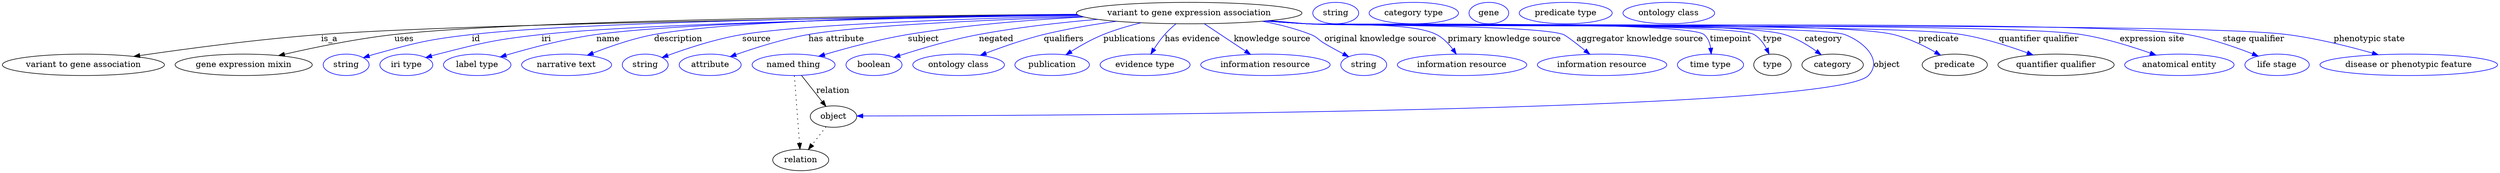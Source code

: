 digraph {
	graph [bb="0,0,4182.7,283"];
	node [label="\N"];
	"variant to gene expression association"	[height=0.5,
		label="variant to gene expression association",
		pos="1987.8,265",
		width=5.2537];
	"variant to gene association"	[height=0.5,
		pos="135.84,178",
		width=3.7733];
	"variant to gene expression association" -> "variant to gene association"	[label=is_a,
		lp="548.84,221.5",
		pos="e,220.43,192.11 1801.5,261.85 1466.6,257.59 775.3,246.92 534.84,229 430.35,221.21 311.24,205.37 230.57,193.6"];
	"gene expression mixin"	[height=0.5,
		pos="404.84,178",
		width=3.1955];
	"variant to gene expression association" -> "gene expression mixin"	[label=uses,
		lp="673.34,221.5",
		pos="e,463.46,193.57 1799.8,262.99 1486.9,260.64 872.35,253.04 656.84,229 594.09,222 523.68,207.45 473.27,195.85"];
	id	[color=blue,
		height=0.5,
		label=string,
		pos="575.84,178",
		width=1.0652];
	"variant to gene expression association" -> id	[color=blue,
		label=id,
		lp="793.84,221.5",
		pos="e,604.82,190 1800.3,262.44 1513.1,259.39 977.23,250.89 786.84,229 713.41,220.56 695.07,215.72 623.84,196 620.73,195.14 617.53,194.18 \
614.33,193.16",
		style=solid];
	iri	[color=blue,
		height=0.5,
		label="iri type",
		pos="676.84,178",
		width=1.2277];
	"variant to gene expression association" -> iri	[color=blue,
		label=iri,
		lp="911.84,221.5",
		pos="e,709.45,190.15 1802.2,261.49 1539.4,257.33 1072.2,247.57 903.84,229 825.6,220.37 806.12,215.39 729.84,196 726.41,195.13 722.88,\
194.16 719.34,193.14",
		style=solid];
	name	[color=blue,
		height=0.5,
		label="label type",
		pos="795.84,178",
		width=1.5707];
	"variant to gene expression association" -> name	[color=blue,
		label=name,
		lp="1014.8,221.5",
		pos="e,834.25,191.26 1801.1,262.05 1557.6,258.7 1145.1,250.05 994.84,229 942.48,221.66 883.94,206.03 843.99,194.18",
		style=solid];
	description	[color=blue,
		height=0.5,
		label="narrative text",
		pos="945.84,178",
		width=2.0943];
	"variant to gene expression association" -> description	[color=blue,
		label=description,
		lp="1132.3,221.5",
		pos="e,980.47,194.06 1799.4,263.05 1577.5,260.81 1222.5,253.38 1091.8,229 1056.6,222.42 1018.3,209.05 989.75,197.79",
		style=solid];
	source	[color=blue,
		height=0.5,
		label=string,
		pos="1077.8,178",
		width=1.0652];
	"variant to gene expression association" -> source	[color=blue,
		label=source,
		lp="1262.8,221.5",
		pos="e,1106.1,190.36 1805,260.38 1619,255.81 1343.6,246.36 1238.8,229 1195.5,221.82 1147.7,205.89 1115.5,193.93",
		style=solid];
	"has attribute"	[color=blue,
		height=0.5,
		label=attribute,
		pos="1185.8,178",
		width=1.4443];
	"variant to gene expression association" -> "has attribute"	[color=blue,
		label="has attribute",
		lp="1396.8,221.5",
		pos="e,1219.5,191.88 1809.3,259.01 1651.9,253.73 1434.8,244.05 1349.8,229 1308,221.59 1261.8,206.9 1229.2,195.35",
		style=solid];
	subject	[color=blue,
		height=0.5,
		label="named thing",
		pos="1325.8,178",
		width=1.9318];
	"variant to gene expression association" -> subject	[color=blue,
		label=subject,
		lp="1541.8,221.5",
		pos="e,1368,192.48 1811,258.57 1722,253.9 1612.7,245.19 1515.8,229 1468.4,221.07 1415.7,206.72 1377.8,195.43",
		style=solid];
	negated	[color=blue,
		height=0.5,
		label=boolean,
		pos="1459.8,178",
		width=1.2999];
	"variant to gene expression association" -> negated	[color=blue,
		label=negated,
		lp="1663.8,221.5",
		pos="e,1493.3,190.6 1834.1,254.46 1771.9,249.12 1699.6,241.03 1634.8,229 1589.2,220.52 1538.3,205.29 1503.2,193.86",
		style=solid];
	qualifiers	[color=blue,
		height=0.5,
		label="ontology class",
		pos="1600.8,178",
		width=2.1304];
	"variant to gene expression association" -> qualifiers	[color=blue,
		label=qualifiers,
		lp="1777.3,221.5",
		pos="e,1637.3,193.95 1865.9,251.24 1826.7,245.87 1783.1,238.59 1743.8,229 1710.7,220.91 1674.4,208.18 1646.7,197.59",
		style=solid];
	publications	[color=blue,
		height=0.5,
		label=publication,
		pos="1757.8,178",
		width=1.7332];
	"variant to gene expression association" -> publications	[color=blue,
		label=publications,
		lp="1887.8,221.5",
		pos="e,1781,194.94 1907,248.66 1886,243.53 1863.8,237.02 1843.8,229 1825.1,221.46 1805.5,210.36 1789.8,200.54",
		style=solid];
	"has evidence"	[color=blue,
		height=0.5,
		label="evidence type",
		pos="1913.8,178",
		width=2.0943];
	"variant to gene expression association" -> "has evidence"	[color=blue,
		label="has evidence",
		lp="1993.3,221.5",
		pos="e,1923.4,196.05 1965.5,246.9 1959.1,241.51 1952.4,235.31 1946.8,229 1940.3,221.56 1934,212.72 1928.7,204.55",
		style=solid];
	"knowledge source"	[color=blue,
		height=0.5,
		label="information resource",
		pos="2115.8,178",
		width=3.015];
	"variant to gene expression association" -> "knowledge source"	[color=blue,
		label="knowledge source",
		lp="2127.3,221.5",
		pos="e,2090.7,195.54 2013.2,247.08 2027.7,237.38 2046.3,224.99 2062.8,214 2069.1,209.85 2075.8,205.43 2082.2,201.18",
		style=solid];
	"original knowledge source"	[color=blue,
		height=0.5,
		label=string,
		pos="2280.8,178",
		width=1.0652];
	"variant to gene expression association" -> "original knowledge source"	[color=blue,
		label="original knowledge source",
		lp="2308.8,221.5",
		pos="e,2255.5,191.77 2110.6,251.27 2137.9,246.16 2166.3,239.01 2191.8,229 2203.2,224.54 2204.3,220.2 2214.8,214 2224.9,208.05 2236.1,\
201.94 2246.4,196.52",
		style=solid];
	"primary knowledge source"	[color=blue,
		height=0.5,
		label="information resource",
		pos="2445.8,178",
		width=3.015];
	"variant to gene expression association" -> "primary knowledge source"	[color=blue,
		label="primary knowledge source",
		lp="2516.8,221.5",
		pos="e,2436.1,196.01 2122.8,252.36 2143.9,250.55 2165.5,248.72 2185.8,247 2234.1,242.93 2359.7,250.99 2402.8,229 2413.8,223.42 2423.1,\
213.75 2430.2,204.39",
		style=solid];
	"aggregator knowledge source"	[color=blue,
		height=0.5,
		label="information resource",
		pos="2680.8,178",
		width=3.015];
	"variant to gene expression association" -> "aggregator knowledge source"	[color=blue,
		label="aggregator knowledge source",
		lp="2744.3,221.5",
		pos="e,2660.2,195.87 2118.5,251.96 2141,250.13 2164.1,248.39 2185.8,247 2233.6,243.95 2570.9,245.34 2615.8,229 2620.2,227.42 2637,214.49 \
2652.4,202.18",
		style=solid];
	timepoint	[color=blue,
		height=0.5,
		label="time type",
		pos="2862.8,178",
		width=1.5346];
	"variant to gene expression association" -> timepoint	[color=blue,
		label=timepoint,
		lp="2896.8,221.5",
		pos="e,2864,196.1 2116.9,251.82 2139.8,249.97 2163.5,248.26 2185.8,247 2222.8,244.92 2823.3,252.58 2851.8,229 2858.6,223.45 2861.7,214.8 \
2863.1,206.26",
		style=solid];
	type	[height=0.5,
		pos="2966.8,178",
		width=0.86659];
	"variant to gene expression association" -> type	[color=blue,
		label=type,
		lp="2966.8,221.5",
		pos="e,2961.2,196.12 2116.6,251.78 2139.7,249.93 2163.4,248.23 2185.8,247 2227.5,244.72 2899.7,249.71 2935.8,229 2945,223.73 2951.9,214.5 \
2956.8,205.39",
		style=solid];
	category	[height=0.5,
		pos="3067.8,178",
		width=1.4263];
	"variant to gene expression association" -> category	[color=blue,
		label=category,
		lp="3052.3,221.5",
		pos="e,3048.6,194.97 2116.4,251.78 2139.5,249.92 2163.4,248.22 2185.8,247 2274.7,242.19 2901.5,254.26 2986.8,229 3006.2,223.28 3025.5,\
211.65 3040.4,201.04",
		style=solid];
	object	[height=0.5,
		pos="1392.8,91",
		width=1.0832];
	"variant to gene expression association" -> object	[color=blue,
		label=object,
		lp="3158.8,178",
		pos="e,1432.1,92.017 2116.1,251.75 2139.3,249.89 2163.3,248.19 2185.8,247 2235.9,244.35 3040.8,246.42 3087.8,229 3121.1,216.68 3152.4,\
185.55 3127.8,160 3067.9,97.619 1719,92.436 1442.2,92.03",
		style=solid];
	predicate	[height=0.5,
		pos="3271.8,178",
		width=1.5165];
	"variant to gene expression association" -> predicate	[color=blue,
		label=predicate,
		lp="3244.8,221.5",
		pos="e,3248,194.29 2115.8,251.74 2139.1,249.87 2163.2,248.18 2185.8,247 2294.9,241.32 3062.6,254.45 3168.8,229 3193.7,223.04 3219.6,210.45 \
3239.2,199.39",
		style=solid];
	"quantifier qualifier"	[height=0.5,
		pos="3441.8,178",
		width=2.7081];
	"variant to gene expression association" -> "quantifier qualifier"	[color=blue,
		label="quantifier qualifier",
		lp="3412.8,221.5",
		pos="e,3403.1,194.65 2115.8,251.71 2139.1,249.84 2163.2,248.16 2185.8,247 2307.6,240.78 3162.5,248.49 3282.8,229 3320.9,222.84 3362.3,\
209.57 3393.4,198.25",
		style=solid];
	"expression site"	[color=blue,
		height=0.5,
		label="anatomical entity",
		pos="3648.8,178",
		width=2.5456];
	"variant to gene expression association" -> "expression site"	[color=blue,
		label="expression site",
		lp="3603.3,221.5",
		pos="e,3609.6,194.32 2115.3,251.7 2138.7,249.82 2163,248.14 2185.8,247 2329.9,239.83 3341.3,251.13 3483.8,229 3523.8,222.8 3567.5,209.23 \
3599.9,197.79",
		style=solid];
	"stage qualifier"	[color=blue,
		height=0.5,
		label="life stage",
		pos="3812.8,178",
		width=1.4985];
	"variant to gene expression association" -> "stage qualifier"	[color=blue,
		label="stage qualifier",
		lp="3773.3,221.5",
		pos="e,3781.2,192.67 2115.3,251.67 2138.7,249.8 2163,248.12 2185.8,247 2349.7,238.98 3500.1,256.1 3661.8,229 3700,222.61 3741.6,208.23 \
3771.5,196.52",
		style=solid];
	"phenotypic state"	[color=blue,
		height=0.5,
		label="disease or phenotypic feature",
		pos="4033.8,178",
		width=4.1344];
	"variant to gene expression association" -> "phenotypic state"	[color=blue,
		label="phenotypic state",
		lp="3967.8,221.5",
		pos="e,3982.6,194.94 2115,251.67 2138.5,249.79 2162.9,248.11 2185.8,247 2368.2,238.19 3647.7,251.78 3828.8,229 3878,222.81 3932.5,209.19 \
3972.9,197.73",
		style=solid];
	subject -> object	[label=relation,
		lp="1391.8,134.5",
		pos="e,1380.1,108.18 1339.1,160.21 1348.9,147.71 1362.5,130.45 1373.6,116.43"];
	relation	[height=0.5,
		pos="1337.8,18",
		width=1.2999];
	subject -> relation	[pos="e,1336.5,36.188 1327.1,159.79 1329.2,132.48 1333.3,78.994 1335.8,46.38",
		style=dotted];
	association_type	[color=blue,
		height=0.5,
		label=string,
		pos="2232.8,265",
		width=1.0652];
	association_category	[color=blue,
		height=0.5,
		label="category type",
		pos="2363.8,265",
		width=2.0762];
	object -> relation	[pos="e,1350.7,35.54 1380.4,73.889 1373.4,64.939 1364.7,53.617 1356.9,43.584",
		style=dotted];
	"variant to gene association_object"	[color=blue,
		height=0.5,
		label=gene,
		pos="2489.8,265",
		width=0.92075];
	"variant to gene expression association_predicate"	[color=blue,
		height=0.5,
		label="predicate type",
		pos="2618.8,265",
		width=2.1665];
	"gene expression mixin_quantifier qualifier"	[color=blue,
		height=0.5,
		label="ontology class",
		pos="2791.8,265",
		width=2.1304];
}
